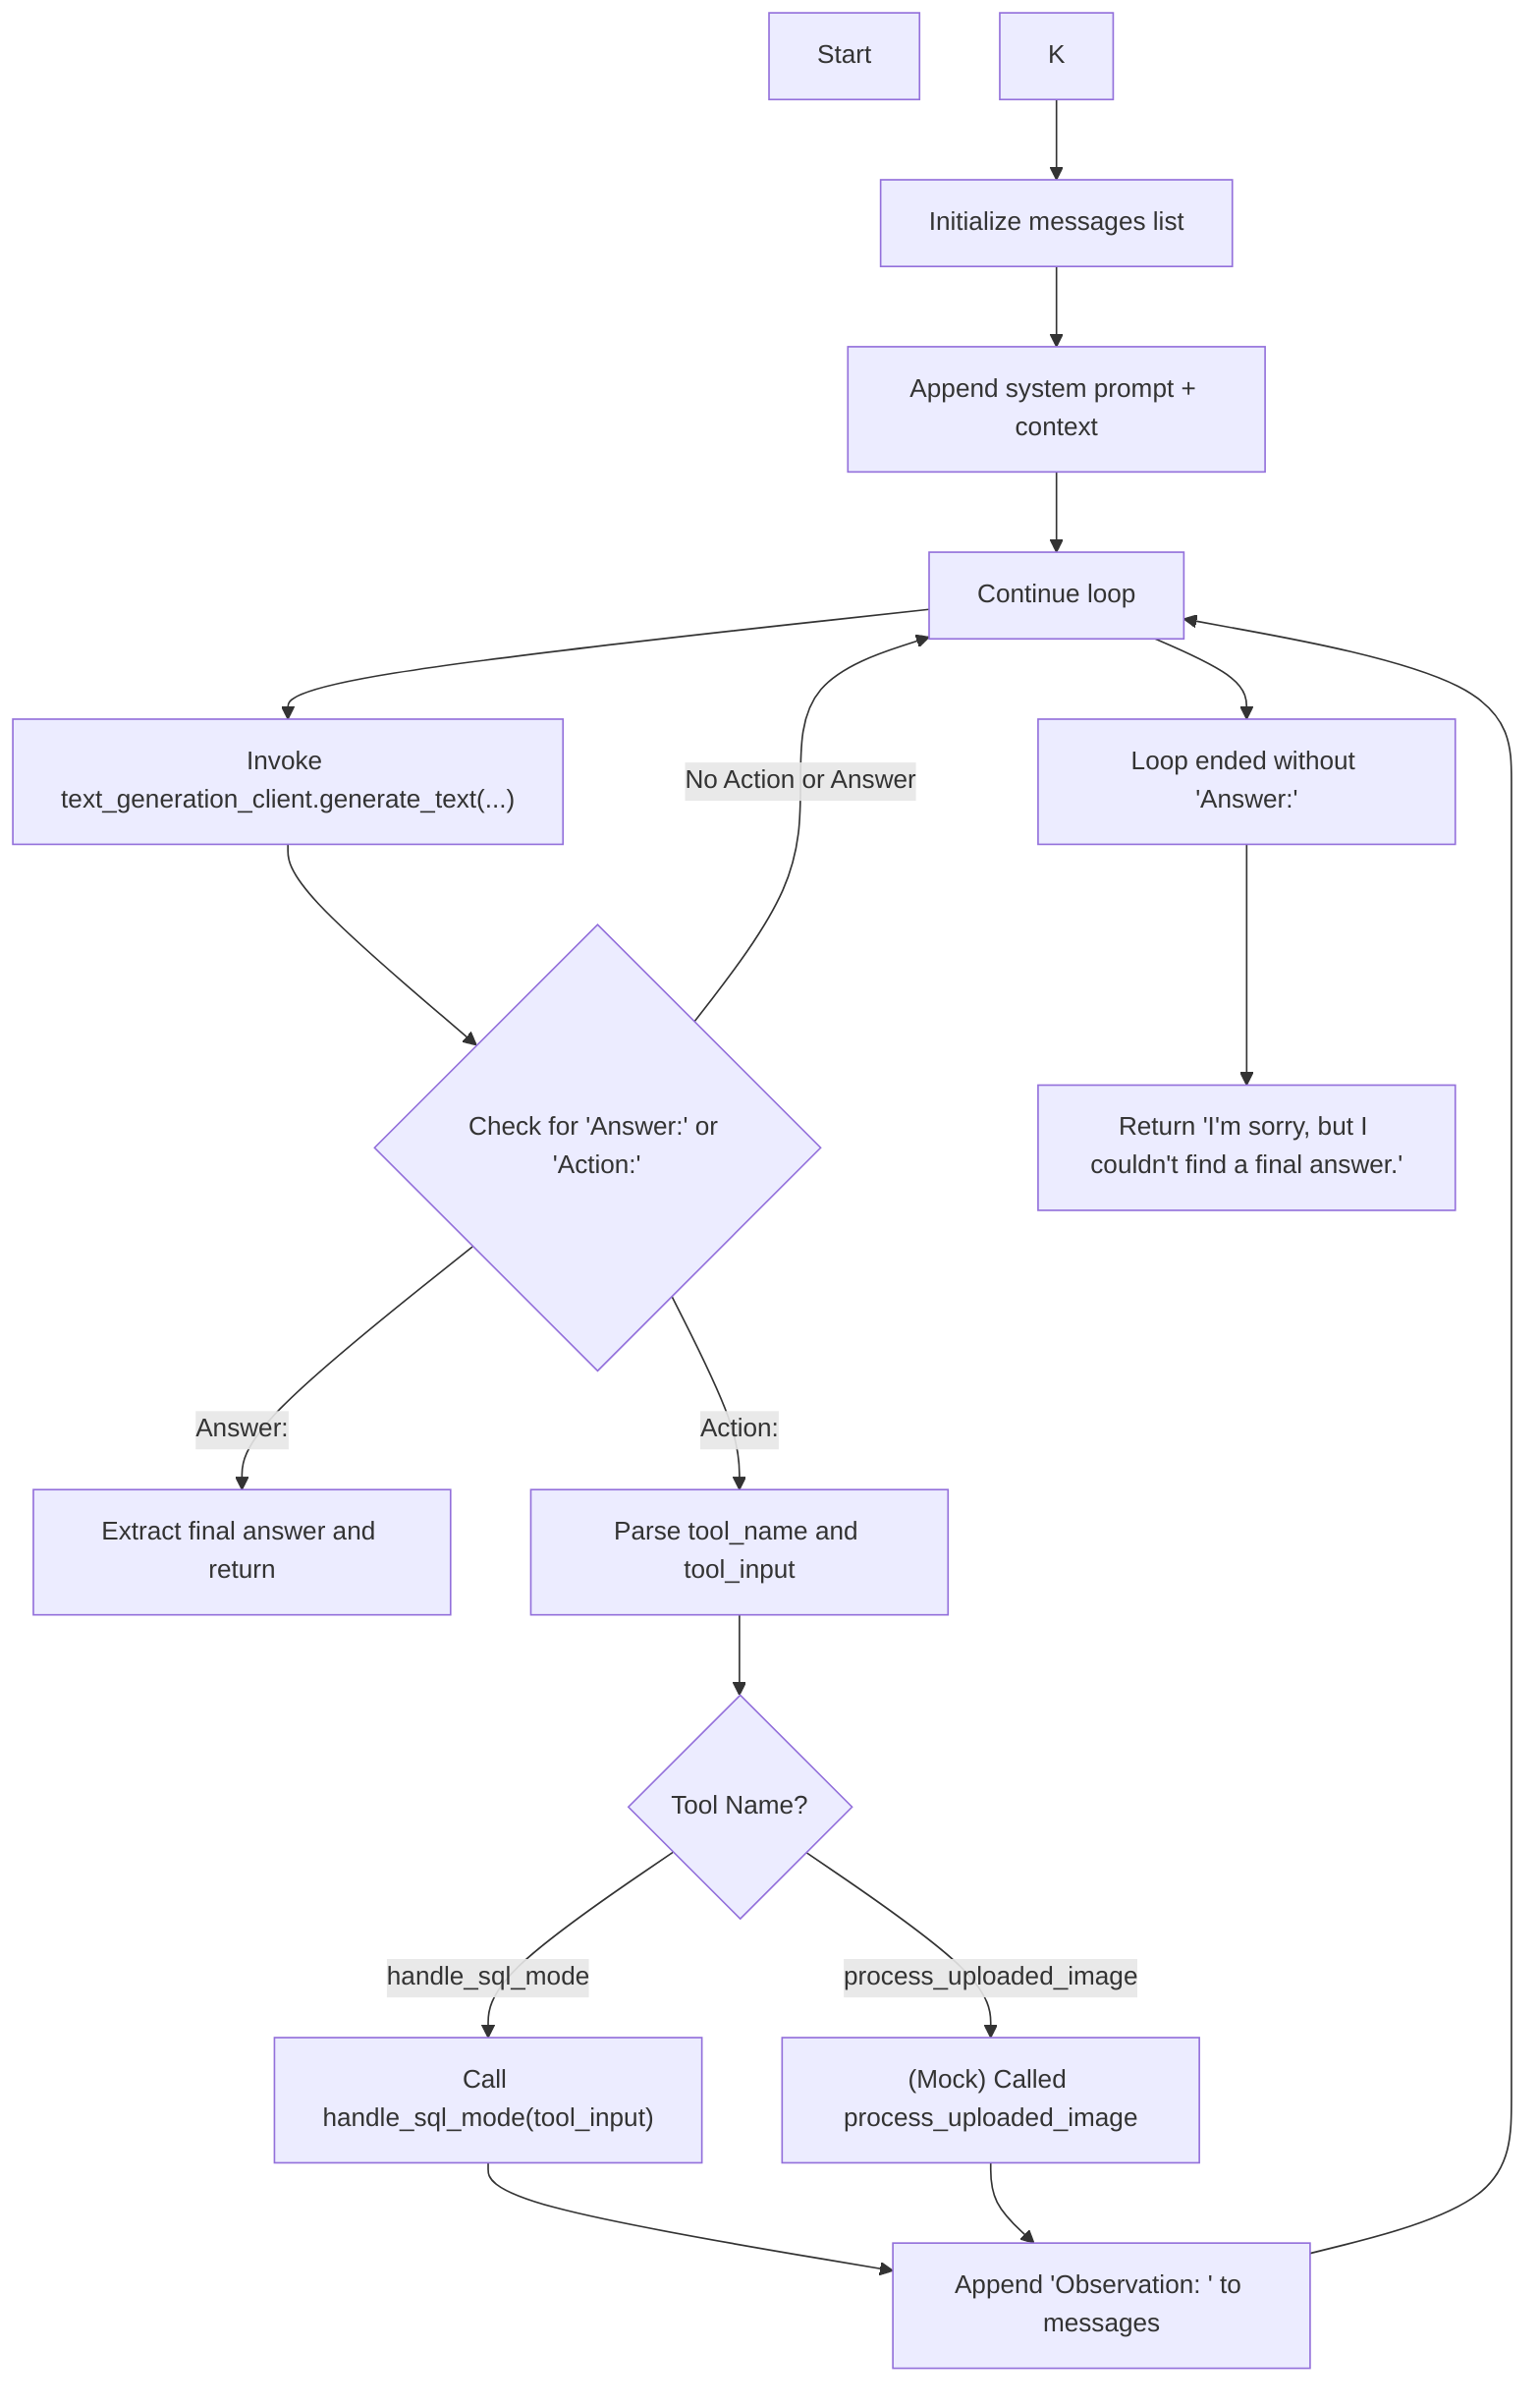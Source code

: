flowchart TD
    A[Start]

    K --> L["Initialize messages list"]
    L --> M["Append system prompt + context"]
    M --> N["For loop (max 3 iterations)"]
    N --> O["Invoke text_generation_client.generate_text(...)"]
    O --> P{"Check for 'Answer:' or 'Action:'"}
    P -- "Answer:" --> Q["Extract final answer and return"]
    P -- "Action:" --> R["Parse tool_name and tool_input"]
    R --> S{"Tool Name?"}
    S -- "handle_sql_mode" --> T["Call handle_sql_mode(tool_input)"]

    S -- "process_uploaded_image" --> U["(Mock) Called process_uploaded_image"]
 
    T & U --> V["Append 'Observation: <result>' to messages"]
    V --> N["Continue loop"]
    P -- "No Action or Answer" --> N
    N --> W["Loop ended without 'Answer:'"]
    W --> X["Return 'I'm sorry, but I couldn't find a final answer.'"]